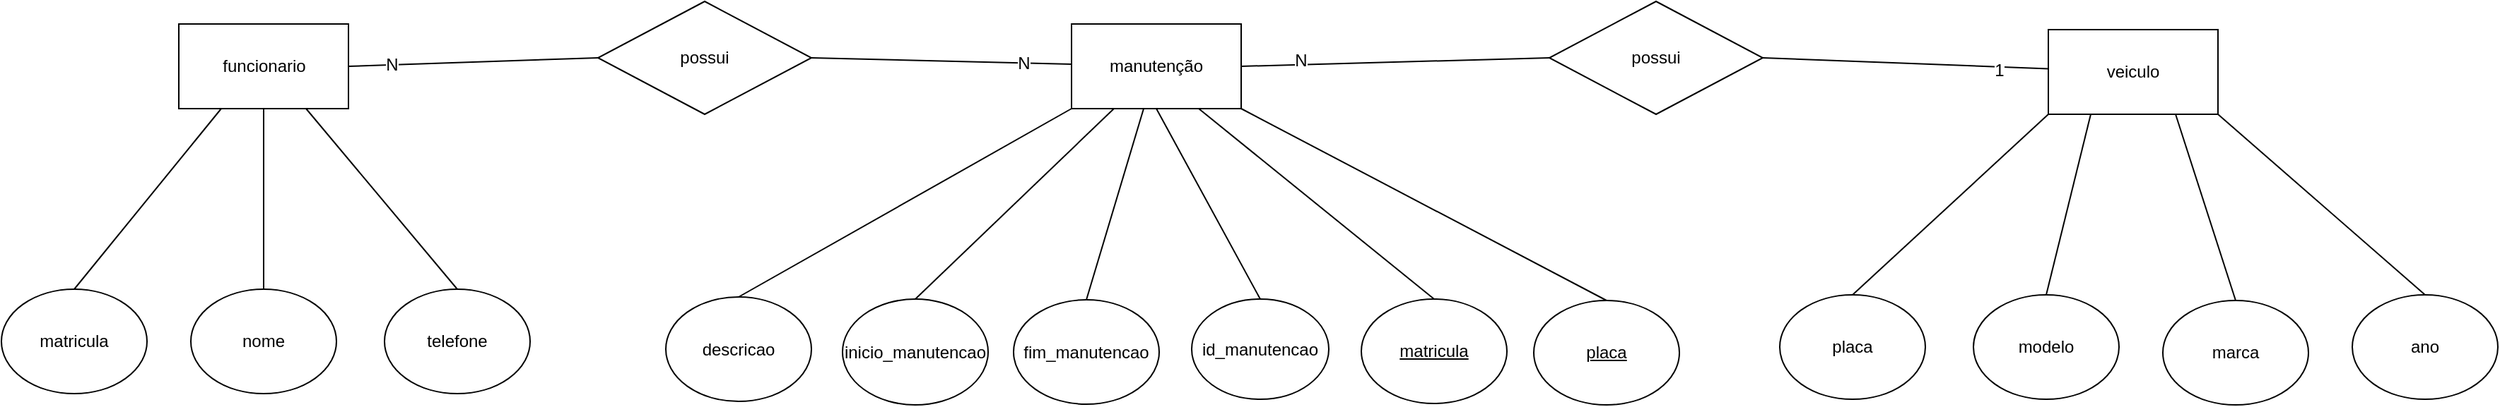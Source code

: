<mxfile version="24.0.8" type="device">
  <diagram name="Page-1" id="uhWG0Kt2cvPySUHTIQ52">
    <mxGraphModel dx="1938" dy="1482" grid="0" gridSize="10" guides="1" tooltips="1" connect="1" arrows="1" fold="1" page="0" pageScale="1" pageWidth="850" pageHeight="1100" math="0" shadow="0">
      <root>
        <mxCell id="0" />
        <mxCell id="1" parent="0" />
        <mxCell id="_TytWp_ZO3NwQASoRcPg-36" style="edgeStyle=none;curved=1;rounded=0;orthogonalLoop=1;jettySize=auto;html=1;exitX=1;exitY=0.5;exitDx=0;exitDy=0;entryX=0;entryY=0.5;entryDx=0;entryDy=0;strokeColor=default;align=center;verticalAlign=middle;fontFamily=Helvetica;fontSize=12;fontColor=default;labelBackgroundColor=default;startSize=8;endArrow=none;endFill=0;endSize=8;" edge="1" parent="1" source="_TytWp_ZO3NwQASoRcPg-1" target="_TytWp_ZO3NwQASoRcPg-33">
          <mxGeometry relative="1" as="geometry" />
        </mxCell>
        <mxCell id="_TytWp_ZO3NwQASoRcPg-41" value="N" style="edgeLabel;html=1;align=center;verticalAlign=middle;resizable=0;points=[];fontSize=12;fontFamily=Helvetica;fontColor=default;labelBackgroundColor=default;" vertex="1" connectable="0" parent="_TytWp_ZO3NwQASoRcPg-36">
          <mxGeometry x="-0.619" y="3" relative="1" as="geometry">
            <mxPoint as="offset" />
          </mxGeometry>
        </mxCell>
        <mxCell id="_TytWp_ZO3NwQASoRcPg-1" value="manutenção" style="rounded=0;whiteSpace=wrap;html=1;" vertex="1" parent="1">
          <mxGeometry x="102" y="68" width="120" height="60" as="geometry" />
        </mxCell>
        <mxCell id="_TytWp_ZO3NwQASoRcPg-25" style="edgeStyle=none;curved=1;rounded=0;orthogonalLoop=1;jettySize=auto;html=1;exitX=0.5;exitY=0;exitDx=0;exitDy=0;entryX=0.5;entryY=1;entryDx=0;entryDy=0;strokeColor=default;align=center;verticalAlign=middle;fontFamily=Helvetica;fontSize=12;fontColor=default;labelBackgroundColor=default;startSize=8;endArrow=none;endFill=0;endSize=8;" edge="1" parent="1" source="_TytWp_ZO3NwQASoRcPg-3" target="_TytWp_ZO3NwQASoRcPg-1">
          <mxGeometry relative="1" as="geometry" />
        </mxCell>
        <mxCell id="_TytWp_ZO3NwQASoRcPg-3" value="id_manutencao" style="ellipse;whiteSpace=wrap;html=1;" vertex="1" parent="1">
          <mxGeometry x="187" y="263" width="97" height="71" as="geometry" />
        </mxCell>
        <mxCell id="_TytWp_ZO3NwQASoRcPg-23" style="edgeStyle=none;curved=1;rounded=0;orthogonalLoop=1;jettySize=auto;html=1;exitX=0.5;exitY=0;exitDx=0;exitDy=0;entryX=0.25;entryY=1;entryDx=0;entryDy=0;strokeColor=default;align=center;verticalAlign=middle;fontFamily=Helvetica;fontSize=12;fontColor=default;labelBackgroundColor=default;startSize=8;endArrow=none;endFill=0;endSize=8;" edge="1" parent="1" source="_TytWp_ZO3NwQASoRcPg-4" target="_TytWp_ZO3NwQASoRcPg-1">
          <mxGeometry relative="1" as="geometry" />
        </mxCell>
        <mxCell id="_TytWp_ZO3NwQASoRcPg-4" value="inicio_manutencao" style="ellipse;whiteSpace=wrap;html=1;" vertex="1" parent="1">
          <mxGeometry x="-60" y="263" width="103" height="75" as="geometry" />
        </mxCell>
        <mxCell id="_TytWp_ZO3NwQASoRcPg-24" style="edgeStyle=none;curved=1;rounded=0;orthogonalLoop=1;jettySize=auto;html=1;exitX=0.5;exitY=0;exitDx=0;exitDy=0;strokeColor=default;align=center;verticalAlign=middle;fontFamily=Helvetica;fontSize=12;fontColor=default;labelBackgroundColor=default;startSize=8;endArrow=none;endFill=0;endSize=8;" edge="1" parent="1" source="_TytWp_ZO3NwQASoRcPg-5" target="_TytWp_ZO3NwQASoRcPg-1">
          <mxGeometry relative="1" as="geometry" />
        </mxCell>
        <mxCell id="_TytWp_ZO3NwQASoRcPg-5" value="fim&lt;span style=&quot;background-color: initial;&quot;&gt;_manutencao&lt;/span&gt;" style="ellipse;whiteSpace=wrap;html=1;" vertex="1" parent="1">
          <mxGeometry x="61" y="263.5" width="103" height="74" as="geometry" />
        </mxCell>
        <mxCell id="_TytWp_ZO3NwQASoRcPg-22" style="edgeStyle=none;curved=1;rounded=0;orthogonalLoop=1;jettySize=auto;html=1;exitX=0.5;exitY=0;exitDx=0;exitDy=0;entryX=0;entryY=1;entryDx=0;entryDy=0;strokeColor=default;align=center;verticalAlign=middle;fontFamily=Helvetica;fontSize=12;fontColor=default;labelBackgroundColor=default;startSize=8;endArrow=none;endFill=0;endSize=8;" edge="1" parent="1" source="_TytWp_ZO3NwQASoRcPg-7" target="_TytWp_ZO3NwQASoRcPg-1">
          <mxGeometry relative="1" as="geometry" />
        </mxCell>
        <mxCell id="_TytWp_ZO3NwQASoRcPg-7" value="descricao" style="ellipse;whiteSpace=wrap;html=1;" vertex="1" parent="1">
          <mxGeometry x="-185" y="261.5" width="103" height="74" as="geometry" />
        </mxCell>
        <mxCell id="_TytWp_ZO3NwQASoRcPg-27" style="edgeStyle=none;curved=1;rounded=0;orthogonalLoop=1;jettySize=auto;html=1;exitX=0.5;exitY=0;exitDx=0;exitDy=0;entryX=1;entryY=1;entryDx=0;entryDy=0;strokeColor=default;align=center;verticalAlign=middle;fontFamily=Helvetica;fontSize=12;fontColor=default;labelBackgroundColor=default;startSize=8;endArrow=none;endFill=0;endSize=8;" edge="1" parent="1" source="_TytWp_ZO3NwQASoRcPg-8" target="_TytWp_ZO3NwQASoRcPg-1">
          <mxGeometry relative="1" as="geometry" />
        </mxCell>
        <mxCell id="_TytWp_ZO3NwQASoRcPg-8" value="placa" style="ellipse;whiteSpace=wrap;html=1;fontStyle=4" vertex="1" parent="1">
          <mxGeometry x="429" y="264" width="103" height="74" as="geometry" />
        </mxCell>
        <mxCell id="_TytWp_ZO3NwQASoRcPg-26" style="edgeStyle=none;curved=1;rounded=0;orthogonalLoop=1;jettySize=auto;html=1;exitX=0.5;exitY=0;exitDx=0;exitDy=0;entryX=0.75;entryY=1;entryDx=0;entryDy=0;strokeColor=default;align=center;verticalAlign=middle;fontFamily=Helvetica;fontSize=12;fontColor=default;labelBackgroundColor=default;startSize=8;endArrow=none;endFill=0;endSize=8;" edge="1" parent="1" source="_TytWp_ZO3NwQASoRcPg-9" target="_TytWp_ZO3NwQASoRcPg-1">
          <mxGeometry relative="1" as="geometry" />
        </mxCell>
        <mxCell id="_TytWp_ZO3NwQASoRcPg-9" value="matricula" style="ellipse;whiteSpace=wrap;html=1;fontStyle=4" vertex="1" parent="1">
          <mxGeometry x="307" y="263" width="103" height="74" as="geometry" />
        </mxCell>
        <mxCell id="_TytWp_ZO3NwQASoRcPg-10" value="veiculo" style="rounded=0;whiteSpace=wrap;html=1;" vertex="1" parent="1">
          <mxGeometry x="793" y="72" width="120" height="60" as="geometry" />
        </mxCell>
        <mxCell id="_TytWp_ZO3NwQASoRcPg-28" style="edgeStyle=none;curved=1;rounded=0;orthogonalLoop=1;jettySize=auto;html=1;exitX=0.5;exitY=0;exitDx=0;exitDy=0;entryX=0;entryY=1;entryDx=0;entryDy=0;strokeColor=default;align=center;verticalAlign=middle;fontFamily=Helvetica;fontSize=12;fontColor=default;labelBackgroundColor=default;startSize=8;endArrow=none;endFill=0;endSize=8;" edge="1" parent="1" source="_TytWp_ZO3NwQASoRcPg-11" target="_TytWp_ZO3NwQASoRcPg-10">
          <mxGeometry relative="1" as="geometry" />
        </mxCell>
        <mxCell id="_TytWp_ZO3NwQASoRcPg-11" value="placa" style="ellipse;whiteSpace=wrap;html=1;" vertex="1" parent="1">
          <mxGeometry x="603" y="260" width="103" height="74" as="geometry" />
        </mxCell>
        <mxCell id="_TytWp_ZO3NwQASoRcPg-29" style="edgeStyle=none;curved=1;rounded=0;orthogonalLoop=1;jettySize=auto;html=1;exitX=0.5;exitY=0;exitDx=0;exitDy=0;entryX=0.25;entryY=1;entryDx=0;entryDy=0;strokeColor=default;align=center;verticalAlign=middle;fontFamily=Helvetica;fontSize=12;fontColor=default;labelBackgroundColor=default;startSize=8;endArrow=none;endFill=0;endSize=8;" edge="1" parent="1" source="_TytWp_ZO3NwQASoRcPg-12" target="_TytWp_ZO3NwQASoRcPg-10">
          <mxGeometry relative="1" as="geometry" />
        </mxCell>
        <mxCell id="_TytWp_ZO3NwQASoRcPg-12" value="modelo" style="ellipse;whiteSpace=wrap;html=1;" vertex="1" parent="1">
          <mxGeometry x="740" y="260" width="103" height="74" as="geometry" />
        </mxCell>
        <mxCell id="_TytWp_ZO3NwQASoRcPg-30" style="edgeStyle=none;curved=1;rounded=0;orthogonalLoop=1;jettySize=auto;html=1;exitX=0.5;exitY=0;exitDx=0;exitDy=0;entryX=0.75;entryY=1;entryDx=0;entryDy=0;strokeColor=default;align=center;verticalAlign=middle;fontFamily=Helvetica;fontSize=12;fontColor=default;labelBackgroundColor=default;startSize=8;endArrow=none;endFill=0;endSize=8;" edge="1" parent="1" source="_TytWp_ZO3NwQASoRcPg-13" target="_TytWp_ZO3NwQASoRcPg-10">
          <mxGeometry relative="1" as="geometry" />
        </mxCell>
        <mxCell id="_TytWp_ZO3NwQASoRcPg-13" value="marca" style="ellipse;whiteSpace=wrap;html=1;" vertex="1" parent="1">
          <mxGeometry x="874" y="264" width="103" height="74" as="geometry" />
        </mxCell>
        <mxCell id="_TytWp_ZO3NwQASoRcPg-31" style="edgeStyle=none;curved=1;rounded=0;orthogonalLoop=1;jettySize=auto;html=1;exitX=0.5;exitY=0;exitDx=0;exitDy=0;entryX=1;entryY=1;entryDx=0;entryDy=0;strokeColor=default;align=center;verticalAlign=middle;fontFamily=Helvetica;fontSize=12;fontColor=default;labelBackgroundColor=default;startSize=8;endArrow=none;endFill=0;endSize=8;" edge="1" parent="1" source="_TytWp_ZO3NwQASoRcPg-14" target="_TytWp_ZO3NwQASoRcPg-10">
          <mxGeometry relative="1" as="geometry" />
        </mxCell>
        <mxCell id="_TytWp_ZO3NwQASoRcPg-14" value="ano" style="ellipse;whiteSpace=wrap;html=1;" vertex="1" parent="1">
          <mxGeometry x="1008" y="260" width="103" height="74" as="geometry" />
        </mxCell>
        <mxCell id="_TytWp_ZO3NwQASoRcPg-15" value="funcionario" style="rounded=0;whiteSpace=wrap;html=1;" vertex="1" parent="1">
          <mxGeometry x="-529.5" y="68" width="120" height="60" as="geometry" />
        </mxCell>
        <mxCell id="_TytWp_ZO3NwQASoRcPg-19" style="edgeStyle=none;curved=1;rounded=0;orthogonalLoop=1;jettySize=auto;html=1;exitX=0.5;exitY=0;exitDx=0;exitDy=0;entryX=0.25;entryY=1;entryDx=0;entryDy=0;fontSize=12;startSize=8;endSize=8;endArrow=none;endFill=0;" edge="1" parent="1" source="_TytWp_ZO3NwQASoRcPg-16" target="_TytWp_ZO3NwQASoRcPg-15">
          <mxGeometry relative="1" as="geometry" />
        </mxCell>
        <mxCell id="_TytWp_ZO3NwQASoRcPg-16" value="matricula" style="ellipse;whiteSpace=wrap;html=1;" vertex="1" parent="1">
          <mxGeometry x="-655" y="256" width="103" height="74" as="geometry" />
        </mxCell>
        <mxCell id="_TytWp_ZO3NwQASoRcPg-20" style="edgeStyle=none;curved=1;rounded=0;orthogonalLoop=1;jettySize=auto;html=1;exitX=0.5;exitY=0;exitDx=0;exitDy=0;entryX=0.5;entryY=1;entryDx=0;entryDy=0;strokeColor=default;align=center;verticalAlign=middle;fontFamily=Helvetica;fontSize=12;fontColor=default;labelBackgroundColor=default;startSize=8;endArrow=none;endFill=0;endSize=8;" edge="1" parent="1" source="_TytWp_ZO3NwQASoRcPg-17" target="_TytWp_ZO3NwQASoRcPg-15">
          <mxGeometry relative="1" as="geometry" />
        </mxCell>
        <mxCell id="_TytWp_ZO3NwQASoRcPg-17" value="nome" style="ellipse;whiteSpace=wrap;html=1;" vertex="1" parent="1">
          <mxGeometry x="-521" y="256" width="103" height="74" as="geometry" />
        </mxCell>
        <mxCell id="_TytWp_ZO3NwQASoRcPg-21" style="edgeStyle=none;curved=1;rounded=0;orthogonalLoop=1;jettySize=auto;html=1;exitX=0.5;exitY=0;exitDx=0;exitDy=0;entryX=0.75;entryY=1;entryDx=0;entryDy=0;strokeColor=default;align=center;verticalAlign=middle;fontFamily=Helvetica;fontSize=12;fontColor=default;labelBackgroundColor=default;startSize=8;endArrow=none;endFill=0;endSize=8;" edge="1" parent="1" source="_TytWp_ZO3NwQASoRcPg-18" target="_TytWp_ZO3NwQASoRcPg-15">
          <mxGeometry relative="1" as="geometry" />
        </mxCell>
        <mxCell id="_TytWp_ZO3NwQASoRcPg-18" value="telefone" style="ellipse;whiteSpace=wrap;html=1;" vertex="1" parent="1">
          <mxGeometry x="-384" y="256" width="103" height="74" as="geometry" />
        </mxCell>
        <mxCell id="_TytWp_ZO3NwQASoRcPg-37" style="edgeStyle=none;curved=1;rounded=0;orthogonalLoop=1;jettySize=auto;html=1;exitX=1;exitY=0.5;exitDx=0;exitDy=0;strokeColor=default;align=center;verticalAlign=middle;fontFamily=Helvetica;fontSize=12;fontColor=default;labelBackgroundColor=default;startSize=8;endArrow=none;endFill=0;endSize=8;" edge="1" parent="1" source="_TytWp_ZO3NwQASoRcPg-32" target="_TytWp_ZO3NwQASoRcPg-1">
          <mxGeometry relative="1" as="geometry" />
        </mxCell>
        <mxCell id="_TytWp_ZO3NwQASoRcPg-40" value="N" style="edgeLabel;html=1;align=center;verticalAlign=middle;resizable=0;points=[];fontSize=12;fontFamily=Helvetica;fontColor=default;labelBackgroundColor=default;" vertex="1" connectable="0" parent="_TytWp_ZO3NwQASoRcPg-37">
          <mxGeometry x="0.632" relative="1" as="geometry">
            <mxPoint as="offset" />
          </mxGeometry>
        </mxCell>
        <mxCell id="_TytWp_ZO3NwQASoRcPg-38" style="edgeStyle=none;curved=1;rounded=0;orthogonalLoop=1;jettySize=auto;html=1;exitX=0;exitY=0.5;exitDx=0;exitDy=0;entryX=1;entryY=0.5;entryDx=0;entryDy=0;strokeColor=default;align=center;verticalAlign=middle;fontFamily=Helvetica;fontSize=12;fontColor=default;labelBackgroundColor=default;startSize=8;endArrow=none;endFill=0;endSize=8;" edge="1" parent="1" source="_TytWp_ZO3NwQASoRcPg-32" target="_TytWp_ZO3NwQASoRcPg-15">
          <mxGeometry relative="1" as="geometry" />
        </mxCell>
        <mxCell id="_TytWp_ZO3NwQASoRcPg-39" value="N" style="edgeLabel;html=1;align=center;verticalAlign=middle;resizable=0;points=[];fontSize=12;fontFamily=Helvetica;fontColor=default;labelBackgroundColor=default;" vertex="1" connectable="0" parent="_TytWp_ZO3NwQASoRcPg-38">
          <mxGeometry x="0.656" relative="1" as="geometry">
            <mxPoint as="offset" />
          </mxGeometry>
        </mxCell>
        <mxCell id="_TytWp_ZO3NwQASoRcPg-32" value="possui" style="rhombus;whiteSpace=wrap;html=1;fontFamily=Helvetica;fontSize=12;fontColor=default;labelBackgroundColor=default;" vertex="1" parent="1">
          <mxGeometry x="-233" y="52" width="151" height="80" as="geometry" />
        </mxCell>
        <mxCell id="_TytWp_ZO3NwQASoRcPg-34" style="edgeStyle=none;curved=1;rounded=0;orthogonalLoop=1;jettySize=auto;html=1;exitX=1;exitY=0.5;exitDx=0;exitDy=0;strokeColor=default;align=center;verticalAlign=middle;fontFamily=Helvetica;fontSize=12;fontColor=default;labelBackgroundColor=default;startSize=8;endArrow=none;endFill=0;endSize=8;" edge="1" parent="1" source="_TytWp_ZO3NwQASoRcPg-33" target="_TytWp_ZO3NwQASoRcPg-10">
          <mxGeometry relative="1" as="geometry" />
        </mxCell>
        <mxCell id="_TytWp_ZO3NwQASoRcPg-42" value="1" style="edgeLabel;html=1;align=center;verticalAlign=middle;resizable=0;points=[];fontSize=12;fontFamily=Helvetica;fontColor=default;labelBackgroundColor=default;" vertex="1" connectable="0" parent="_TytWp_ZO3NwQASoRcPg-34">
          <mxGeometry x="0.652" y="-2" relative="1" as="geometry">
            <mxPoint as="offset" />
          </mxGeometry>
        </mxCell>
        <mxCell id="_TytWp_ZO3NwQASoRcPg-33" value="possui" style="rhombus;whiteSpace=wrap;html=1;fontFamily=Helvetica;fontSize=12;fontColor=default;labelBackgroundColor=default;" vertex="1" parent="1">
          <mxGeometry x="440" y="52" width="151" height="80" as="geometry" />
        </mxCell>
      </root>
    </mxGraphModel>
  </diagram>
</mxfile>
